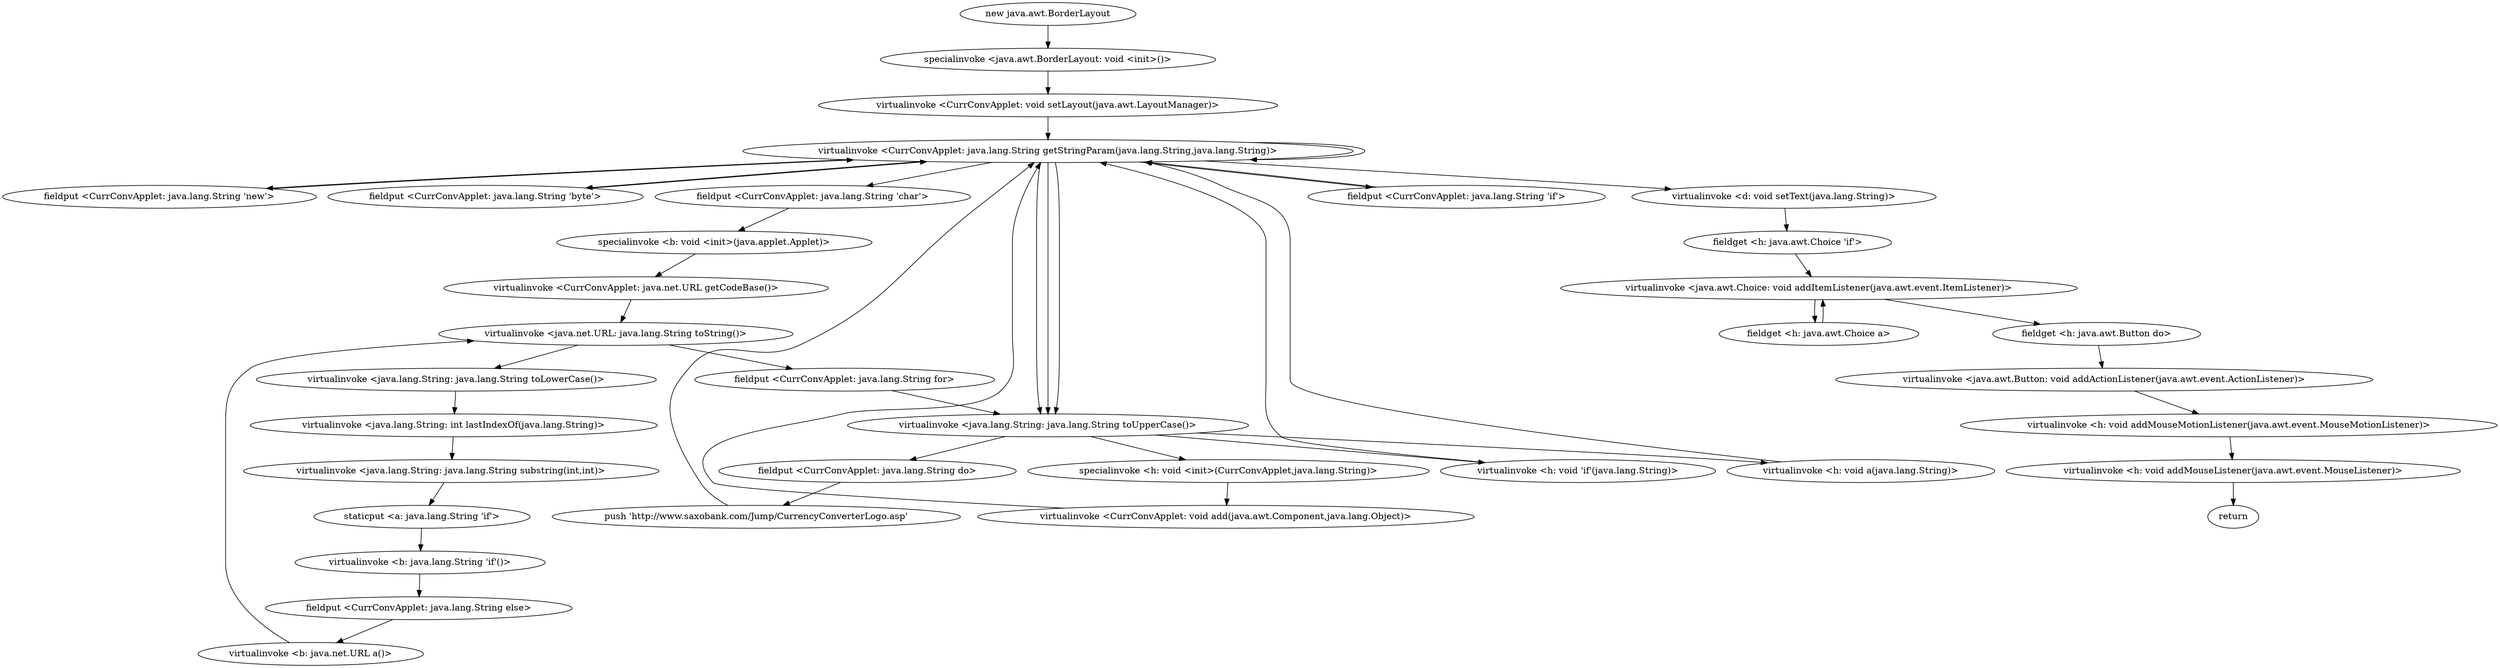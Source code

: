 digraph "" {
"new java.awt.BorderLayout";
 "new java.awt.BorderLayout"->"specialinvoke <java.awt.BorderLayout: void <init>()>";
 "specialinvoke <java.awt.BorderLayout: void <init>()>"->"virtualinvoke <CurrConvApplet: void setLayout(java.awt.LayoutManager)>";
 "virtualinvoke <CurrConvApplet: void setLayout(java.awt.LayoutManager)>"->"virtualinvoke <CurrConvApplet: java.lang.String getStringParam(java.lang.String,java.lang.String)>";
 "virtualinvoke <CurrConvApplet: java.lang.String getStringParam(java.lang.String,java.lang.String)>"->"virtualinvoke <CurrConvApplet: java.lang.String getStringParam(java.lang.String,java.lang.String)>";
 "virtualinvoke <CurrConvApplet: java.lang.String getStringParam(java.lang.String,java.lang.String)>"->"fieldput <CurrConvApplet: java.lang.String 'new'>";
 "fieldput <CurrConvApplet: java.lang.String 'new'>"->"virtualinvoke <CurrConvApplet: java.lang.String getStringParam(java.lang.String,java.lang.String)>";
 "virtualinvoke <CurrConvApplet: java.lang.String getStringParam(java.lang.String,java.lang.String)>"->"fieldput <CurrConvApplet: java.lang.String 'byte'>";
 "fieldput <CurrConvApplet: java.lang.String 'byte'>"->"virtualinvoke <CurrConvApplet: java.lang.String getStringParam(java.lang.String,java.lang.String)>";
 "virtualinvoke <CurrConvApplet: java.lang.String getStringParam(java.lang.String,java.lang.String)>"->"virtualinvoke <java.lang.String: java.lang.String toUpperCase()>";
 "virtualinvoke <java.lang.String: java.lang.String toUpperCase()>"->"fieldput <CurrConvApplet: java.lang.String do>";
 "fieldput <CurrConvApplet: java.lang.String do>"->"push 'http://www.saxobank.com/Jump/CurrencyConverterLogo.asp'";
 "push 'http://www.saxobank.com/Jump/CurrencyConverterLogo.asp'"->"virtualinvoke <CurrConvApplet: java.lang.String getStringParam(java.lang.String,java.lang.String)>";
 "virtualinvoke <CurrConvApplet: java.lang.String getStringParam(java.lang.String,java.lang.String)>"->"fieldput <CurrConvApplet: java.lang.String 'if'>";
 "fieldput <CurrConvApplet: java.lang.String 'if'>"->"virtualinvoke <CurrConvApplet: java.lang.String getStringParam(java.lang.String,java.lang.String)>";
 "virtualinvoke <CurrConvApplet: java.lang.String getStringParam(java.lang.String,java.lang.String)>"->"fieldput <CurrConvApplet: java.lang.String 'char'>";
 "fieldput <CurrConvApplet: java.lang.String 'char'>"->"specialinvoke <b: void <init>(java.applet.Applet)>";
 "specialinvoke <b: void <init>(java.applet.Applet)>"->"virtualinvoke <CurrConvApplet: java.net.URL getCodeBase()>";
 "virtualinvoke <CurrConvApplet: java.net.URL getCodeBase()>"->"virtualinvoke <java.net.URL: java.lang.String toString()>";
 "virtualinvoke <java.net.URL: java.lang.String toString()>"->"virtualinvoke <java.lang.String: java.lang.String toLowerCase()>";
 "virtualinvoke <java.lang.String: java.lang.String toLowerCase()>"->"virtualinvoke <java.lang.String: int lastIndexOf(java.lang.String)>";
 "virtualinvoke <java.lang.String: int lastIndexOf(java.lang.String)>"->"virtualinvoke <java.lang.String: java.lang.String substring(int,int)>";
 "virtualinvoke <java.lang.String: java.lang.String substring(int,int)>"->"staticput <a: java.lang.String 'if'>";
 "staticput <a: java.lang.String 'if'>"->"virtualinvoke <b: java.lang.String 'if'()>";
 "virtualinvoke <b: java.lang.String 'if'()>"->"fieldput <CurrConvApplet: java.lang.String else>";
 "fieldput <CurrConvApplet: java.lang.String else>"->"virtualinvoke <b: java.net.URL a()>";
 "virtualinvoke <b: java.net.URL a()>"->"virtualinvoke <java.net.URL: java.lang.String toString()>";
 "virtualinvoke <java.net.URL: java.lang.String toString()>"->"fieldput <CurrConvApplet: java.lang.String for>";
 "fieldput <CurrConvApplet: java.lang.String for>"->"virtualinvoke <java.lang.String: java.lang.String toUpperCase()>";
 "virtualinvoke <java.lang.String: java.lang.String toUpperCase()>"->"specialinvoke <h: void <init>(CurrConvApplet,java.lang.String)>";
 "specialinvoke <h: void <init>(CurrConvApplet,java.lang.String)>"->"virtualinvoke <CurrConvApplet: void add(java.awt.Component,java.lang.Object)>";
 "virtualinvoke <CurrConvApplet: void add(java.awt.Component,java.lang.Object)>"->"virtualinvoke <CurrConvApplet: java.lang.String getStringParam(java.lang.String,java.lang.String)>";
 "virtualinvoke <CurrConvApplet: java.lang.String getStringParam(java.lang.String,java.lang.String)>"->"virtualinvoke <java.lang.String: java.lang.String toUpperCase()>";
 "virtualinvoke <java.lang.String: java.lang.String toUpperCase()>"->"virtualinvoke <h: void 'if'(java.lang.String)>";
 "virtualinvoke <h: void 'if'(java.lang.String)>"->"virtualinvoke <CurrConvApplet: java.lang.String getStringParam(java.lang.String,java.lang.String)>";
 "virtualinvoke <CurrConvApplet: java.lang.String getStringParam(java.lang.String,java.lang.String)>"->"virtualinvoke <java.lang.String: java.lang.String toUpperCase()>";
 "virtualinvoke <java.lang.String: java.lang.String toUpperCase()>"->"virtualinvoke <h: void a(java.lang.String)>";
 "virtualinvoke <h: void a(java.lang.String)>"->"virtualinvoke <CurrConvApplet: java.lang.String getStringParam(java.lang.String,java.lang.String)>";
 "virtualinvoke <CurrConvApplet: java.lang.String getStringParam(java.lang.String,java.lang.String)>"->"virtualinvoke <d: void setText(java.lang.String)>";
 "virtualinvoke <d: void setText(java.lang.String)>"->"fieldget <h: java.awt.Choice 'if'>";
 "fieldget <h: java.awt.Choice 'if'>"->"virtualinvoke <java.awt.Choice: void addItemListener(java.awt.event.ItemListener)>";
 "virtualinvoke <java.awt.Choice: void addItemListener(java.awt.event.ItemListener)>"->"fieldget <h: java.awt.Choice a>";
 "fieldget <h: java.awt.Choice a>"->"virtualinvoke <java.awt.Choice: void addItemListener(java.awt.event.ItemListener)>";
 "virtualinvoke <java.awt.Choice: void addItemListener(java.awt.event.ItemListener)>"->"fieldget <h: java.awt.Button do>";
 "fieldget <h: java.awt.Button do>"->"virtualinvoke <java.awt.Button: void addActionListener(java.awt.event.ActionListener)>";
 "virtualinvoke <java.awt.Button: void addActionListener(java.awt.event.ActionListener)>"->"virtualinvoke <h: void addMouseMotionListener(java.awt.event.MouseMotionListener)>";
 "virtualinvoke <h: void addMouseMotionListener(java.awt.event.MouseMotionListener)>"->"virtualinvoke <h: void addMouseListener(java.awt.event.MouseListener)>";
 "virtualinvoke <h: void addMouseListener(java.awt.event.MouseListener)>"->"return";
}
